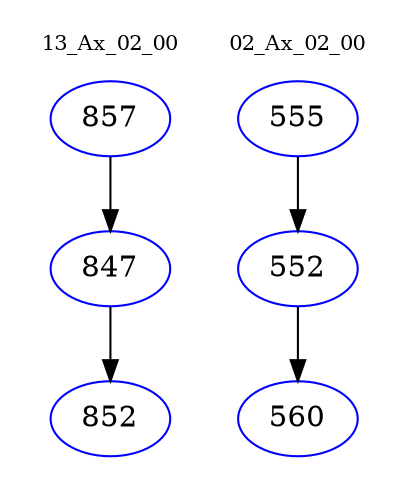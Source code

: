 digraph{
subgraph cluster_0 {
color = white
label = "13_Ax_02_00";
fontsize=10;
T0_857 [label="857", color="blue"]
T0_857 -> T0_847 [color="black"]
T0_847 [label="847", color="blue"]
T0_847 -> T0_852 [color="black"]
T0_852 [label="852", color="blue"]
}
subgraph cluster_1 {
color = white
label = "02_Ax_02_00";
fontsize=10;
T1_555 [label="555", color="blue"]
T1_555 -> T1_552 [color="black"]
T1_552 [label="552", color="blue"]
T1_552 -> T1_560 [color="black"]
T1_560 [label="560", color="blue"]
}
}
